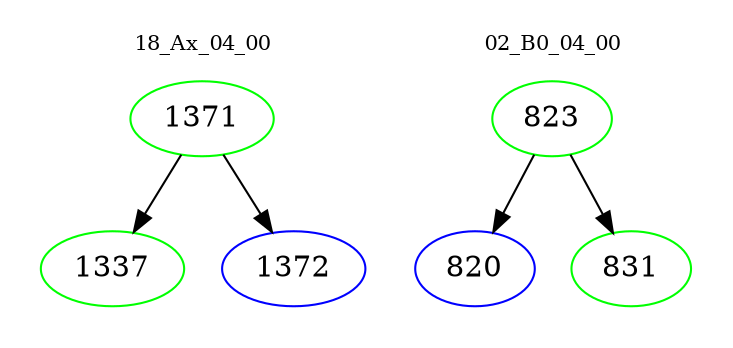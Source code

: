 digraph{
subgraph cluster_0 {
color = white
label = "18_Ax_04_00";
fontsize=10;
T0_1371 [label="1371", color="green"]
T0_1371 -> T0_1337 [color="black"]
T0_1337 [label="1337", color="green"]
T0_1371 -> T0_1372 [color="black"]
T0_1372 [label="1372", color="blue"]
}
subgraph cluster_1 {
color = white
label = "02_B0_04_00";
fontsize=10;
T1_823 [label="823", color="green"]
T1_823 -> T1_820 [color="black"]
T1_820 [label="820", color="blue"]
T1_823 -> T1_831 [color="black"]
T1_831 [label="831", color="green"]
}
}
